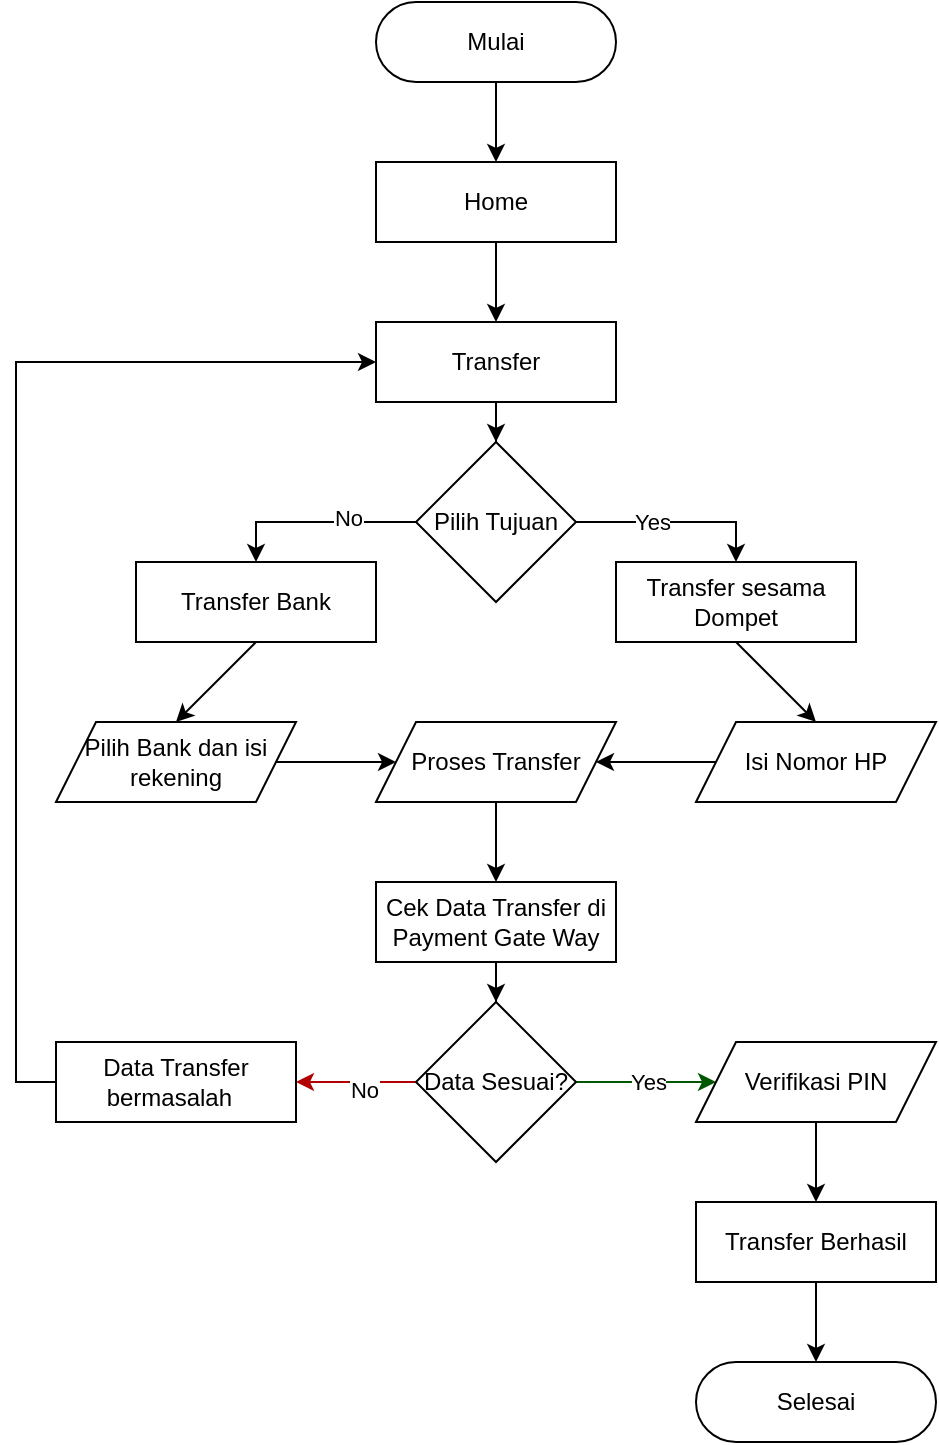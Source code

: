 <mxfile version="22.1.2" type="device">
  <diagram id="C5RBs43oDa-KdzZeNtuy" name="Page-1">
    <mxGraphModel dx="864" dy="526" grid="1" gridSize="10" guides="1" tooltips="1" connect="1" arrows="1" fold="1" page="1" pageScale="1" pageWidth="827" pageHeight="1169" math="0" shadow="0">
      <root>
        <mxCell id="WIyWlLk6GJQsqaUBKTNV-0" />
        <mxCell id="WIyWlLk6GJQsqaUBKTNV-1" parent="WIyWlLk6GJQsqaUBKTNV-0" />
        <mxCell id="ieXlKYJfYyWedQ_xrfiE-1" style="edgeStyle=orthogonalEdgeStyle;rounded=0;orthogonalLoop=1;jettySize=auto;html=1;entryX=0.5;entryY=0;entryDx=0;entryDy=0;" edge="1" parent="WIyWlLk6GJQsqaUBKTNV-1" source="WIyWlLk6GJQsqaUBKTNV-3" target="ieXlKYJfYyWedQ_xrfiE-0">
          <mxGeometry relative="1" as="geometry" />
        </mxCell>
        <mxCell id="WIyWlLk6GJQsqaUBKTNV-3" value="Mulai" style="rounded=1;whiteSpace=wrap;html=1;fontSize=12;glass=0;strokeWidth=1;shadow=0;arcSize=50;" parent="WIyWlLk6GJQsqaUBKTNV-1" vertex="1">
          <mxGeometry x="280" y="80" width="120" height="40" as="geometry" />
        </mxCell>
        <mxCell id="ieXlKYJfYyWedQ_xrfiE-3" style="edgeStyle=orthogonalEdgeStyle;rounded=0;orthogonalLoop=1;jettySize=auto;html=1;entryX=0.5;entryY=0;entryDx=0;entryDy=0;" edge="1" parent="WIyWlLk6GJQsqaUBKTNV-1" source="ieXlKYJfYyWedQ_xrfiE-0" target="ieXlKYJfYyWedQ_xrfiE-2">
          <mxGeometry relative="1" as="geometry" />
        </mxCell>
        <mxCell id="ieXlKYJfYyWedQ_xrfiE-0" value="Home" style="rounded=0;whiteSpace=wrap;html=1;" vertex="1" parent="WIyWlLk6GJQsqaUBKTNV-1">
          <mxGeometry x="280" y="160" width="120" height="40" as="geometry" />
        </mxCell>
        <mxCell id="ieXlKYJfYyWedQ_xrfiE-16" style="edgeStyle=orthogonalEdgeStyle;rounded=0;orthogonalLoop=1;jettySize=auto;html=1;entryX=0.5;entryY=0;entryDx=0;entryDy=0;" edge="1" parent="WIyWlLk6GJQsqaUBKTNV-1" source="ieXlKYJfYyWedQ_xrfiE-2" target="ieXlKYJfYyWedQ_xrfiE-15">
          <mxGeometry relative="1" as="geometry" />
        </mxCell>
        <mxCell id="ieXlKYJfYyWedQ_xrfiE-2" value="Transfer" style="rounded=0;whiteSpace=wrap;html=1;" vertex="1" parent="WIyWlLk6GJQsqaUBKTNV-1">
          <mxGeometry x="280" y="240" width="120" height="40" as="geometry" />
        </mxCell>
        <mxCell id="ieXlKYJfYyWedQ_xrfiE-25" style="edgeStyle=orthogonalEdgeStyle;rounded=0;orthogonalLoop=1;jettySize=auto;html=1;exitX=1;exitY=0.5;exitDx=0;exitDy=0;entryX=0;entryY=0.5;entryDx=0;entryDy=0;" edge="1" parent="WIyWlLk6GJQsqaUBKTNV-1" source="ieXlKYJfYyWedQ_xrfiE-6" target="ieXlKYJfYyWedQ_xrfiE-24">
          <mxGeometry relative="1" as="geometry" />
        </mxCell>
        <mxCell id="ieXlKYJfYyWedQ_xrfiE-6" value="Pilih Bank dan isi rekening" style="shape=parallelogram;perimeter=parallelogramPerimeter;whiteSpace=wrap;html=1;fixedSize=1;" vertex="1" parent="WIyWlLk6GJQsqaUBKTNV-1">
          <mxGeometry x="120" y="440" width="120" height="40" as="geometry" />
        </mxCell>
        <mxCell id="ieXlKYJfYyWedQ_xrfiE-27" style="edgeStyle=orthogonalEdgeStyle;rounded=0;orthogonalLoop=1;jettySize=auto;html=1;" edge="1" parent="WIyWlLk6GJQsqaUBKTNV-1" source="ieXlKYJfYyWedQ_xrfiE-7" target="ieXlKYJfYyWedQ_xrfiE-24">
          <mxGeometry relative="1" as="geometry" />
        </mxCell>
        <mxCell id="ieXlKYJfYyWedQ_xrfiE-7" value="Isi Nomor HP" style="shape=parallelogram;perimeter=parallelogramPerimeter;whiteSpace=wrap;html=1;fixedSize=1;" vertex="1" parent="WIyWlLk6GJQsqaUBKTNV-1">
          <mxGeometry x="440" y="440" width="120" height="40" as="geometry" />
        </mxCell>
        <mxCell id="ieXlKYJfYyWedQ_xrfiE-10" value="Transfer sesama Dompet" style="rounded=0;whiteSpace=wrap;html=1;" vertex="1" parent="WIyWlLk6GJQsqaUBKTNV-1">
          <mxGeometry x="400" y="360" width="120" height="40" as="geometry" />
        </mxCell>
        <mxCell id="ieXlKYJfYyWedQ_xrfiE-11" value="Transfer Bank" style="rounded=0;whiteSpace=wrap;html=1;" vertex="1" parent="WIyWlLk6GJQsqaUBKTNV-1">
          <mxGeometry x="160" y="360" width="120" height="40" as="geometry" />
        </mxCell>
        <mxCell id="ieXlKYJfYyWedQ_xrfiE-20" style="edgeStyle=orthogonalEdgeStyle;rounded=0;orthogonalLoop=1;jettySize=auto;html=1;entryX=0.5;entryY=0;entryDx=0;entryDy=0;" edge="1" parent="WIyWlLk6GJQsqaUBKTNV-1" source="ieXlKYJfYyWedQ_xrfiE-15" target="ieXlKYJfYyWedQ_xrfiE-10">
          <mxGeometry relative="1" as="geometry" />
        </mxCell>
        <mxCell id="ieXlKYJfYyWedQ_xrfiE-21" value="Yes" style="edgeLabel;html=1;align=center;verticalAlign=middle;resizable=0;points=[];" vertex="1" connectable="0" parent="ieXlKYJfYyWedQ_xrfiE-20">
          <mxGeometry x="-0.24" relative="1" as="geometry">
            <mxPoint as="offset" />
          </mxGeometry>
        </mxCell>
        <mxCell id="ieXlKYJfYyWedQ_xrfiE-22" style="edgeStyle=orthogonalEdgeStyle;rounded=0;orthogonalLoop=1;jettySize=auto;html=1;exitX=0;exitY=0.5;exitDx=0;exitDy=0;entryX=0.5;entryY=0;entryDx=0;entryDy=0;" edge="1" parent="WIyWlLk6GJQsqaUBKTNV-1" source="ieXlKYJfYyWedQ_xrfiE-15" target="ieXlKYJfYyWedQ_xrfiE-11">
          <mxGeometry relative="1" as="geometry" />
        </mxCell>
        <mxCell id="ieXlKYJfYyWedQ_xrfiE-23" value="No" style="edgeLabel;html=1;align=center;verticalAlign=middle;resizable=0;points=[];" vertex="1" connectable="0" parent="ieXlKYJfYyWedQ_xrfiE-22">
          <mxGeometry x="-0.32" y="-2" relative="1" as="geometry">
            <mxPoint as="offset" />
          </mxGeometry>
        </mxCell>
        <mxCell id="ieXlKYJfYyWedQ_xrfiE-15" value="Pilih Tujuan" style="rhombus;whiteSpace=wrap;html=1;" vertex="1" parent="WIyWlLk6GJQsqaUBKTNV-1">
          <mxGeometry x="300" y="300" width="80" height="80" as="geometry" />
        </mxCell>
        <mxCell id="ieXlKYJfYyWedQ_xrfiE-18" value="" style="endArrow=classic;html=1;rounded=0;exitX=0.5;exitY=1;exitDx=0;exitDy=0;entryX=0.5;entryY=0;entryDx=0;entryDy=0;" edge="1" parent="WIyWlLk6GJQsqaUBKTNV-1" source="ieXlKYJfYyWedQ_xrfiE-10" target="ieXlKYJfYyWedQ_xrfiE-7">
          <mxGeometry width="50" height="50" relative="1" as="geometry">
            <mxPoint x="510" y="500" as="sourcePoint" />
            <mxPoint x="560" y="450" as="targetPoint" />
          </mxGeometry>
        </mxCell>
        <mxCell id="ieXlKYJfYyWedQ_xrfiE-19" value="" style="endArrow=classic;html=1;rounded=0;exitX=0.5;exitY=1;exitDx=0;exitDy=0;entryX=0.5;entryY=0;entryDx=0;entryDy=0;" edge="1" parent="WIyWlLk6GJQsqaUBKTNV-1" source="ieXlKYJfYyWedQ_xrfiE-11" target="ieXlKYJfYyWedQ_xrfiE-6">
          <mxGeometry width="50" height="50" relative="1" as="geometry">
            <mxPoint x="270" y="470" as="sourcePoint" />
            <mxPoint x="170" y="440" as="targetPoint" />
          </mxGeometry>
        </mxCell>
        <mxCell id="ieXlKYJfYyWedQ_xrfiE-31" style="edgeStyle=orthogonalEdgeStyle;rounded=0;orthogonalLoop=1;jettySize=auto;html=1;entryX=0.5;entryY=0;entryDx=0;entryDy=0;" edge="1" parent="WIyWlLk6GJQsqaUBKTNV-1" source="ieXlKYJfYyWedQ_xrfiE-24" target="ieXlKYJfYyWedQ_xrfiE-28">
          <mxGeometry relative="1" as="geometry" />
        </mxCell>
        <mxCell id="ieXlKYJfYyWedQ_xrfiE-24" value="Proses Transfer" style="shape=parallelogram;perimeter=parallelogramPerimeter;whiteSpace=wrap;html=1;fixedSize=1;" vertex="1" parent="WIyWlLk6GJQsqaUBKTNV-1">
          <mxGeometry x="280" y="440" width="120" height="40" as="geometry" />
        </mxCell>
        <mxCell id="ieXlKYJfYyWedQ_xrfiE-30" style="edgeStyle=orthogonalEdgeStyle;rounded=0;orthogonalLoop=1;jettySize=auto;html=1;entryX=0.5;entryY=0;entryDx=0;entryDy=0;" edge="1" parent="WIyWlLk6GJQsqaUBKTNV-1" source="ieXlKYJfYyWedQ_xrfiE-28" target="ieXlKYJfYyWedQ_xrfiE-29">
          <mxGeometry relative="1" as="geometry" />
        </mxCell>
        <mxCell id="ieXlKYJfYyWedQ_xrfiE-28" value="Cek Data Transfer di Payment Gate Way" style="rounded=0;whiteSpace=wrap;html=1;" vertex="1" parent="WIyWlLk6GJQsqaUBKTNV-1">
          <mxGeometry x="280" y="520" width="120" height="40" as="geometry" />
        </mxCell>
        <mxCell id="ieXlKYJfYyWedQ_xrfiE-33" style="edgeStyle=orthogonalEdgeStyle;rounded=0;orthogonalLoop=1;jettySize=auto;html=1;entryX=1;entryY=0.5;entryDx=0;entryDy=0;fillColor=#e51400;strokeColor=#B20000;" edge="1" parent="WIyWlLk6GJQsqaUBKTNV-1" source="ieXlKYJfYyWedQ_xrfiE-29" target="ieXlKYJfYyWedQ_xrfiE-32">
          <mxGeometry relative="1" as="geometry" />
        </mxCell>
        <mxCell id="ieXlKYJfYyWedQ_xrfiE-34" value="No" style="edgeLabel;html=1;align=center;verticalAlign=middle;resizable=0;points=[];" vertex="1" connectable="0" parent="ieXlKYJfYyWedQ_xrfiE-33">
          <mxGeometry x="-0.133" y="4" relative="1" as="geometry">
            <mxPoint as="offset" />
          </mxGeometry>
        </mxCell>
        <mxCell id="ieXlKYJfYyWedQ_xrfiE-38" style="edgeStyle=orthogonalEdgeStyle;rounded=0;orthogonalLoop=1;jettySize=auto;html=1;exitX=1;exitY=0.5;exitDx=0;exitDy=0;fillColor=#008a00;strokeColor=#005700;" edge="1" parent="WIyWlLk6GJQsqaUBKTNV-1" source="ieXlKYJfYyWedQ_xrfiE-29" target="ieXlKYJfYyWedQ_xrfiE-37">
          <mxGeometry relative="1" as="geometry" />
        </mxCell>
        <mxCell id="ieXlKYJfYyWedQ_xrfiE-39" value="Yes" style="edgeLabel;html=1;align=center;verticalAlign=middle;resizable=0;points=[];" vertex="1" connectable="0" parent="ieXlKYJfYyWedQ_xrfiE-38">
          <mxGeometry x="0.029" relative="1" as="geometry">
            <mxPoint as="offset" />
          </mxGeometry>
        </mxCell>
        <mxCell id="ieXlKYJfYyWedQ_xrfiE-29" value="Data Sesuai?" style="rhombus;whiteSpace=wrap;html=1;" vertex="1" parent="WIyWlLk6GJQsqaUBKTNV-1">
          <mxGeometry x="300" y="580" width="80" height="80" as="geometry" />
        </mxCell>
        <mxCell id="ieXlKYJfYyWedQ_xrfiE-36" style="edgeStyle=orthogonalEdgeStyle;rounded=0;orthogonalLoop=1;jettySize=auto;html=1;entryX=0;entryY=0.5;entryDx=0;entryDy=0;" edge="1" parent="WIyWlLk6GJQsqaUBKTNV-1" source="ieXlKYJfYyWedQ_xrfiE-32" target="ieXlKYJfYyWedQ_xrfiE-2">
          <mxGeometry relative="1" as="geometry">
            <mxPoint x="100" y="270" as="targetPoint" />
            <Array as="points">
              <mxPoint x="100" y="260" />
            </Array>
          </mxGeometry>
        </mxCell>
        <mxCell id="ieXlKYJfYyWedQ_xrfiE-32" value="Data Transfer bermasalah&amp;nbsp;&amp;nbsp;" style="rounded=0;whiteSpace=wrap;html=1;" vertex="1" parent="WIyWlLk6GJQsqaUBKTNV-1">
          <mxGeometry x="120" y="600" width="120" height="40" as="geometry" />
        </mxCell>
        <mxCell id="ieXlKYJfYyWedQ_xrfiE-42" style="edgeStyle=orthogonalEdgeStyle;rounded=0;orthogonalLoop=1;jettySize=auto;html=1;entryX=0.5;entryY=0;entryDx=0;entryDy=0;" edge="1" parent="WIyWlLk6GJQsqaUBKTNV-1" source="ieXlKYJfYyWedQ_xrfiE-37" target="ieXlKYJfYyWedQ_xrfiE-40">
          <mxGeometry relative="1" as="geometry" />
        </mxCell>
        <mxCell id="ieXlKYJfYyWedQ_xrfiE-37" value="Verifikasi PIN" style="shape=parallelogram;perimeter=parallelogramPerimeter;whiteSpace=wrap;html=1;fixedSize=1;" vertex="1" parent="WIyWlLk6GJQsqaUBKTNV-1">
          <mxGeometry x="440" y="600" width="120" height="40" as="geometry" />
        </mxCell>
        <mxCell id="ieXlKYJfYyWedQ_xrfiE-43" style="edgeStyle=orthogonalEdgeStyle;rounded=0;orthogonalLoop=1;jettySize=auto;html=1;entryX=0.5;entryY=0;entryDx=0;entryDy=0;" edge="1" parent="WIyWlLk6GJQsqaUBKTNV-1" source="ieXlKYJfYyWedQ_xrfiE-40" target="ieXlKYJfYyWedQ_xrfiE-41">
          <mxGeometry relative="1" as="geometry" />
        </mxCell>
        <mxCell id="ieXlKYJfYyWedQ_xrfiE-40" value="Transfer Berhasil" style="rounded=0;whiteSpace=wrap;html=1;" vertex="1" parent="WIyWlLk6GJQsqaUBKTNV-1">
          <mxGeometry x="440" y="680" width="120" height="40" as="geometry" />
        </mxCell>
        <mxCell id="ieXlKYJfYyWedQ_xrfiE-41" value="Selesai" style="rounded=1;whiteSpace=wrap;html=1;fontSize=12;glass=0;strokeWidth=1;shadow=0;arcSize=50;" vertex="1" parent="WIyWlLk6GJQsqaUBKTNV-1">
          <mxGeometry x="440" y="760" width="120" height="40" as="geometry" />
        </mxCell>
      </root>
    </mxGraphModel>
  </diagram>
</mxfile>
